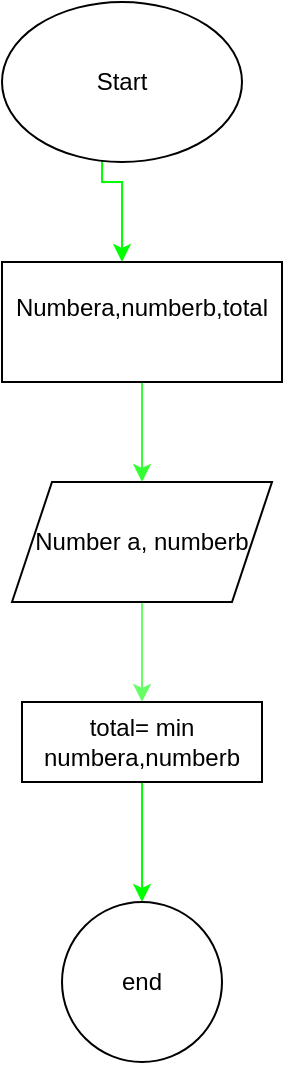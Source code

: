 <mxfile version="24.8.6">
  <diagram id="C5RBs43oDa-KdzZeNtuy" name="Page-1">
    <mxGraphModel dx="1150" dy="490" grid="1" gridSize="10" guides="1" tooltips="1" connect="1" arrows="1" fold="1" page="1" pageScale="1" pageWidth="827" pageHeight="1169" math="0" shadow="0">
      <root>
        <mxCell id="WIyWlLk6GJQsqaUBKTNV-0" />
        <mxCell id="WIyWlLk6GJQsqaUBKTNV-1" parent="WIyWlLk6GJQsqaUBKTNV-0" />
        <mxCell id="wXTXyeE7bmMzVlPmo3qp-2" value="" style="edgeStyle=orthogonalEdgeStyle;rounded=0;orthogonalLoop=1;jettySize=auto;html=1;strokeColor=#00FF00;" edge="1" parent="WIyWlLk6GJQsqaUBKTNV-1" source="wXTXyeE7bmMzVlPmo3qp-0" target="wXTXyeE7bmMzVlPmo3qp-1">
          <mxGeometry relative="1" as="geometry">
            <Array as="points">
              <mxPoint x="250" y="180" />
              <mxPoint x="260" y="180" />
            </Array>
          </mxGeometry>
        </mxCell>
        <mxCell id="wXTXyeE7bmMzVlPmo3qp-0" value="&lt;font style=&quot;vertical-align: inherit;&quot;&gt;&lt;font style=&quot;vertical-align: inherit;&quot;&gt;Start&lt;/font&gt;&lt;/font&gt;" style="ellipse;whiteSpace=wrap;html=1;" vertex="1" parent="WIyWlLk6GJQsqaUBKTNV-1">
          <mxGeometry x="200" y="90" width="120" height="80" as="geometry" />
        </mxCell>
        <mxCell id="wXTXyeE7bmMzVlPmo3qp-4" value="" style="edgeStyle=orthogonalEdgeStyle;rounded=0;orthogonalLoop=1;jettySize=auto;html=1;strokeColor=#33FF33;" edge="1" parent="WIyWlLk6GJQsqaUBKTNV-1" source="wXTXyeE7bmMzVlPmo3qp-1" target="wXTXyeE7bmMzVlPmo3qp-3">
          <mxGeometry relative="1" as="geometry" />
        </mxCell>
        <mxCell id="wXTXyeE7bmMzVlPmo3qp-1" value="&lt;font style=&quot;vertical-align: inherit;&quot;&gt;&lt;font style=&quot;vertical-align: inherit;&quot;&gt;Numbera,numberb,total&lt;/font&gt;&lt;/font&gt;&lt;div&gt;&lt;font style=&quot;vertical-align: inherit;&quot;&gt;&lt;font style=&quot;vertical-align: inherit;&quot;&gt;&lt;br&gt;&lt;/font&gt;&lt;/font&gt;&lt;/div&gt;" style="whiteSpace=wrap;html=1;" vertex="1" parent="WIyWlLk6GJQsqaUBKTNV-1">
          <mxGeometry x="200" y="220" width="140" height="60" as="geometry" />
        </mxCell>
        <mxCell id="wXTXyeE7bmMzVlPmo3qp-6" value="" style="edgeStyle=orthogonalEdgeStyle;rounded=0;orthogonalLoop=1;jettySize=auto;html=1;strokeColor=#66FF66;" edge="1" parent="WIyWlLk6GJQsqaUBKTNV-1" source="wXTXyeE7bmMzVlPmo3qp-3" target="wXTXyeE7bmMzVlPmo3qp-5">
          <mxGeometry relative="1" as="geometry" />
        </mxCell>
        <mxCell id="wXTXyeE7bmMzVlPmo3qp-3" value="&lt;font style=&quot;vertical-align: inherit;&quot;&gt;&lt;font style=&quot;vertical-align: inherit;&quot;&gt;Number a, numberb&lt;/font&gt;&lt;/font&gt;" style="shape=parallelogram;perimeter=parallelogramPerimeter;whiteSpace=wrap;html=1;fixedSize=1;" vertex="1" parent="WIyWlLk6GJQsqaUBKTNV-1">
          <mxGeometry x="205" y="330" width="130" height="60" as="geometry" />
        </mxCell>
        <mxCell id="wXTXyeE7bmMzVlPmo3qp-8" value="" style="edgeStyle=orthogonalEdgeStyle;rounded=0;orthogonalLoop=1;jettySize=auto;html=1;strokeColor=#00FF00;" edge="1" parent="WIyWlLk6GJQsqaUBKTNV-1" source="wXTXyeE7bmMzVlPmo3qp-5" target="wXTXyeE7bmMzVlPmo3qp-7">
          <mxGeometry relative="1" as="geometry" />
        </mxCell>
        <mxCell id="wXTXyeE7bmMzVlPmo3qp-5" value="&lt;font style=&quot;vertical-align: inherit;&quot;&gt;&lt;font style=&quot;vertical-align: inherit;&quot;&gt;total= min numbera,numberb&lt;/font&gt;&lt;/font&gt;" style="whiteSpace=wrap;html=1;" vertex="1" parent="WIyWlLk6GJQsqaUBKTNV-1">
          <mxGeometry x="210" y="440" width="120" height="40" as="geometry" />
        </mxCell>
        <mxCell id="wXTXyeE7bmMzVlPmo3qp-7" value="&lt;font style=&quot;vertical-align: inherit;&quot;&gt;&lt;font style=&quot;vertical-align: inherit;&quot;&gt;end&lt;/font&gt;&lt;/font&gt;" style="ellipse;whiteSpace=wrap;html=1;" vertex="1" parent="WIyWlLk6GJQsqaUBKTNV-1">
          <mxGeometry x="230" y="540" width="80" height="80" as="geometry" />
        </mxCell>
      </root>
    </mxGraphModel>
  </diagram>
</mxfile>
